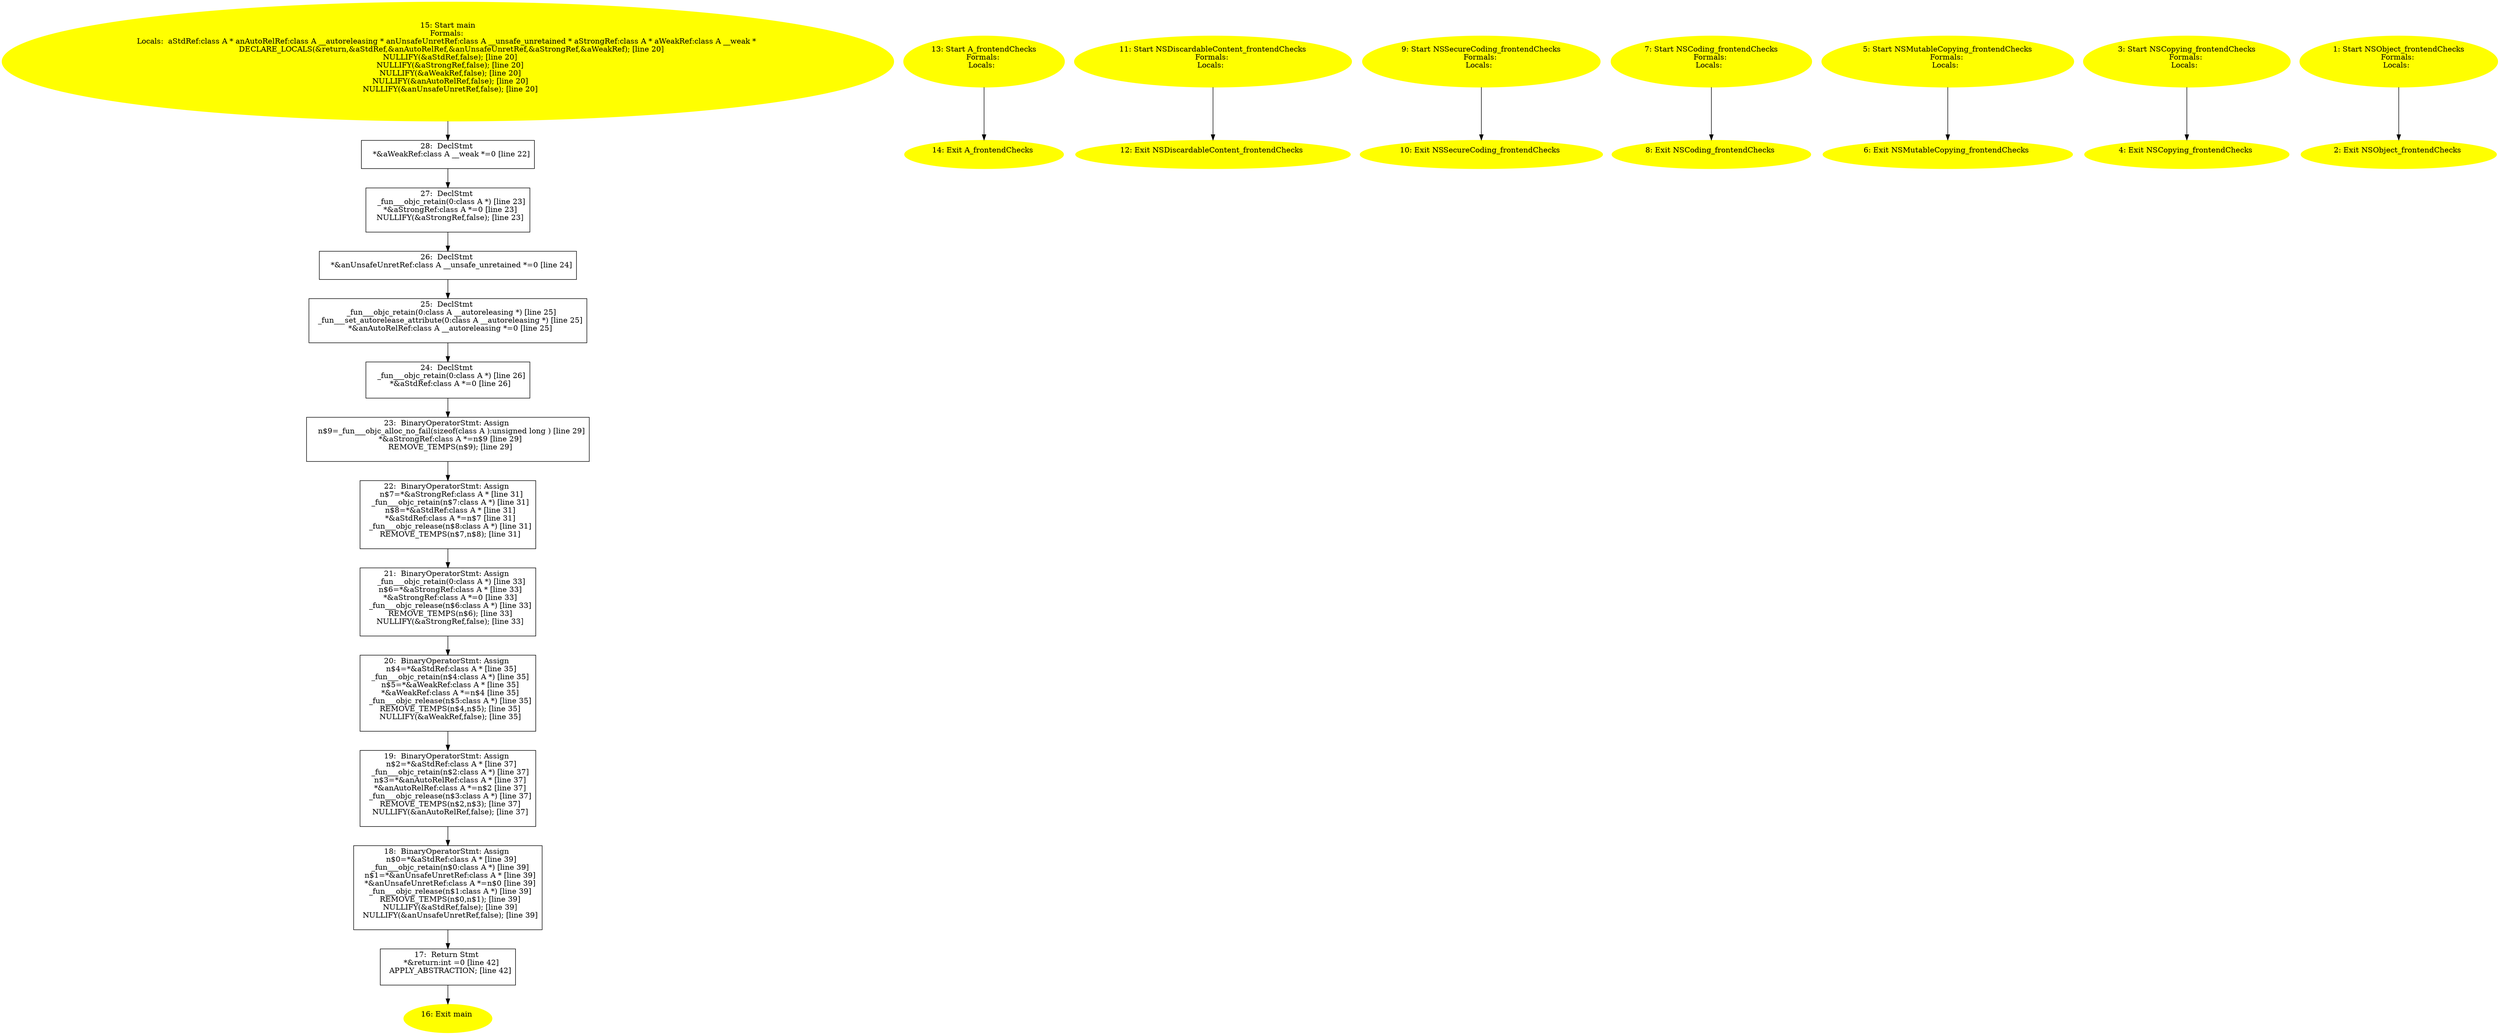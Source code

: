 digraph iCFG {
28 [label="28:  DeclStmt \n   *&aWeakRef:class A __weak *=0 [line 22]\n " shape="box"]
	

	 28 -> 27 ;
27 [label="27:  DeclStmt \n   _fun___objc_retain(0:class A *) [line 23]\n  *&aStrongRef:class A *=0 [line 23]\n  NULLIFY(&aStrongRef,false); [line 23]\n " shape="box"]
	

	 27 -> 26 ;
26 [label="26:  DeclStmt \n   *&anUnsafeUnretRef:class A __unsafe_unretained *=0 [line 24]\n " shape="box"]
	

	 26 -> 25 ;
25 [label="25:  DeclStmt \n   _fun___objc_retain(0:class A __autoreleasing *) [line 25]\n  _fun___set_autorelease_attribute(0:class A __autoreleasing *) [line 25]\n  *&anAutoRelRef:class A __autoreleasing *=0 [line 25]\n " shape="box"]
	

	 25 -> 24 ;
24 [label="24:  DeclStmt \n   _fun___objc_retain(0:class A *) [line 26]\n  *&aStdRef:class A *=0 [line 26]\n " shape="box"]
	

	 24 -> 23 ;
23 [label="23:  BinaryOperatorStmt: Assign \n   n$9=_fun___objc_alloc_no_fail(sizeof(class A ):unsigned long ) [line 29]\n  *&aStrongRef:class A *=n$9 [line 29]\n  REMOVE_TEMPS(n$9); [line 29]\n " shape="box"]
	

	 23 -> 22 ;
22 [label="22:  BinaryOperatorStmt: Assign \n   n$7=*&aStrongRef:class A * [line 31]\n  _fun___objc_retain(n$7:class A *) [line 31]\n  n$8=*&aStdRef:class A * [line 31]\n  *&aStdRef:class A *=n$7 [line 31]\n  _fun___objc_release(n$8:class A *) [line 31]\n  REMOVE_TEMPS(n$7,n$8); [line 31]\n " shape="box"]
	

	 22 -> 21 ;
21 [label="21:  BinaryOperatorStmt: Assign \n   _fun___objc_retain(0:class A *) [line 33]\n  n$6=*&aStrongRef:class A * [line 33]\n  *&aStrongRef:class A *=0 [line 33]\n  _fun___objc_release(n$6:class A *) [line 33]\n  REMOVE_TEMPS(n$6); [line 33]\n  NULLIFY(&aStrongRef,false); [line 33]\n " shape="box"]
	

	 21 -> 20 ;
20 [label="20:  BinaryOperatorStmt: Assign \n   n$4=*&aStdRef:class A * [line 35]\n  _fun___objc_retain(n$4:class A *) [line 35]\n  n$5=*&aWeakRef:class A * [line 35]\n  *&aWeakRef:class A *=n$4 [line 35]\n  _fun___objc_release(n$5:class A *) [line 35]\n  REMOVE_TEMPS(n$4,n$5); [line 35]\n  NULLIFY(&aWeakRef,false); [line 35]\n " shape="box"]
	

	 20 -> 19 ;
19 [label="19:  BinaryOperatorStmt: Assign \n   n$2=*&aStdRef:class A * [line 37]\n  _fun___objc_retain(n$2:class A *) [line 37]\n  n$3=*&anAutoRelRef:class A * [line 37]\n  *&anAutoRelRef:class A *=n$2 [line 37]\n  _fun___objc_release(n$3:class A *) [line 37]\n  REMOVE_TEMPS(n$2,n$3); [line 37]\n  NULLIFY(&anAutoRelRef,false); [line 37]\n " shape="box"]
	

	 19 -> 18 ;
18 [label="18:  BinaryOperatorStmt: Assign \n   n$0=*&aStdRef:class A * [line 39]\n  _fun___objc_retain(n$0:class A *) [line 39]\n  n$1=*&anUnsafeUnretRef:class A * [line 39]\n  *&anUnsafeUnretRef:class A *=n$0 [line 39]\n  _fun___objc_release(n$1:class A *) [line 39]\n  REMOVE_TEMPS(n$0,n$1); [line 39]\n  NULLIFY(&aStdRef,false); [line 39]\n  NULLIFY(&anUnsafeUnretRef,false); [line 39]\n " shape="box"]
	

	 18 -> 17 ;
17 [label="17:  Return Stmt \n   *&return:int =0 [line 42]\n  APPLY_ABSTRACTION; [line 42]\n " shape="box"]
	

	 17 -> 16 ;
16 [label="16: Exit main \n  " color=yellow style=filled]
	

15 [label="15: Start main\nFormals: \nLocals:  aStdRef:class A * anAutoRelRef:class A __autoreleasing * anUnsafeUnretRef:class A __unsafe_unretained * aStrongRef:class A * aWeakRef:class A __weak * \n   DECLARE_LOCALS(&return,&aStdRef,&anAutoRelRef,&anUnsafeUnretRef,&aStrongRef,&aWeakRef); [line 20]\n  NULLIFY(&aStdRef,false); [line 20]\n  NULLIFY(&aStrongRef,false); [line 20]\n  NULLIFY(&aWeakRef,false); [line 20]\n  NULLIFY(&anAutoRelRef,false); [line 20]\n  NULLIFY(&anUnsafeUnretRef,false); [line 20]\n " color=yellow style=filled]
	

	 15 -> 28 ;
14 [label="14: Exit A_frontendChecks \n  " color=yellow style=filled]
	

13 [label="13: Start A_frontendChecks\nFormals: \nLocals:  \n  " color=yellow style=filled]
	

	 13 -> 14 ;
12 [label="12: Exit NSDiscardableContent_frontendChecks \n  " color=yellow style=filled]
	

11 [label="11: Start NSDiscardableContent_frontendChecks\nFormals: \nLocals:  \n  " color=yellow style=filled]
	

	 11 -> 12 ;
10 [label="10: Exit NSSecureCoding_frontendChecks \n  " color=yellow style=filled]
	

9 [label="9: Start NSSecureCoding_frontendChecks\nFormals: \nLocals:  \n  " color=yellow style=filled]
	

	 9 -> 10 ;
8 [label="8: Exit NSCoding_frontendChecks \n  " color=yellow style=filled]
	

7 [label="7: Start NSCoding_frontendChecks\nFormals: \nLocals:  \n  " color=yellow style=filled]
	

	 7 -> 8 ;
6 [label="6: Exit NSMutableCopying_frontendChecks \n  " color=yellow style=filled]
	

5 [label="5: Start NSMutableCopying_frontendChecks\nFormals: \nLocals:  \n  " color=yellow style=filled]
	

	 5 -> 6 ;
4 [label="4: Exit NSCopying_frontendChecks \n  " color=yellow style=filled]
	

3 [label="3: Start NSCopying_frontendChecks\nFormals: \nLocals:  \n  " color=yellow style=filled]
	

	 3 -> 4 ;
2 [label="2: Exit NSObject_frontendChecks \n  " color=yellow style=filled]
	

1 [label="1: Start NSObject_frontendChecks\nFormals: \nLocals:  \n  " color=yellow style=filled]
	

	 1 -> 2 ;
}

